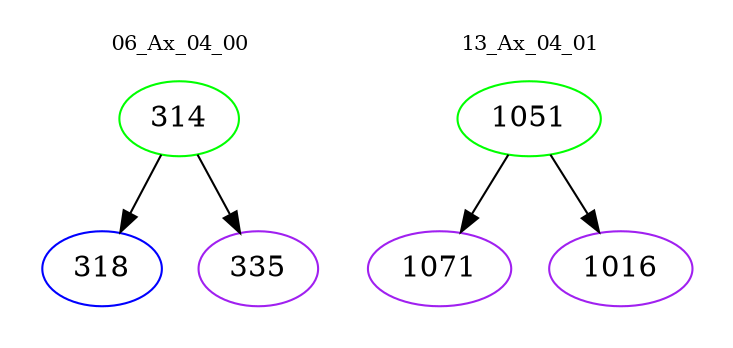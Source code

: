 digraph{
subgraph cluster_0 {
color = white
label = "06_Ax_04_00";
fontsize=10;
T0_314 [label="314", color="green"]
T0_314 -> T0_318 [color="black"]
T0_318 [label="318", color="blue"]
T0_314 -> T0_335 [color="black"]
T0_335 [label="335", color="purple"]
}
subgraph cluster_1 {
color = white
label = "13_Ax_04_01";
fontsize=10;
T1_1051 [label="1051", color="green"]
T1_1051 -> T1_1071 [color="black"]
T1_1071 [label="1071", color="purple"]
T1_1051 -> T1_1016 [color="black"]
T1_1016 [label="1016", color="purple"]
}
}
